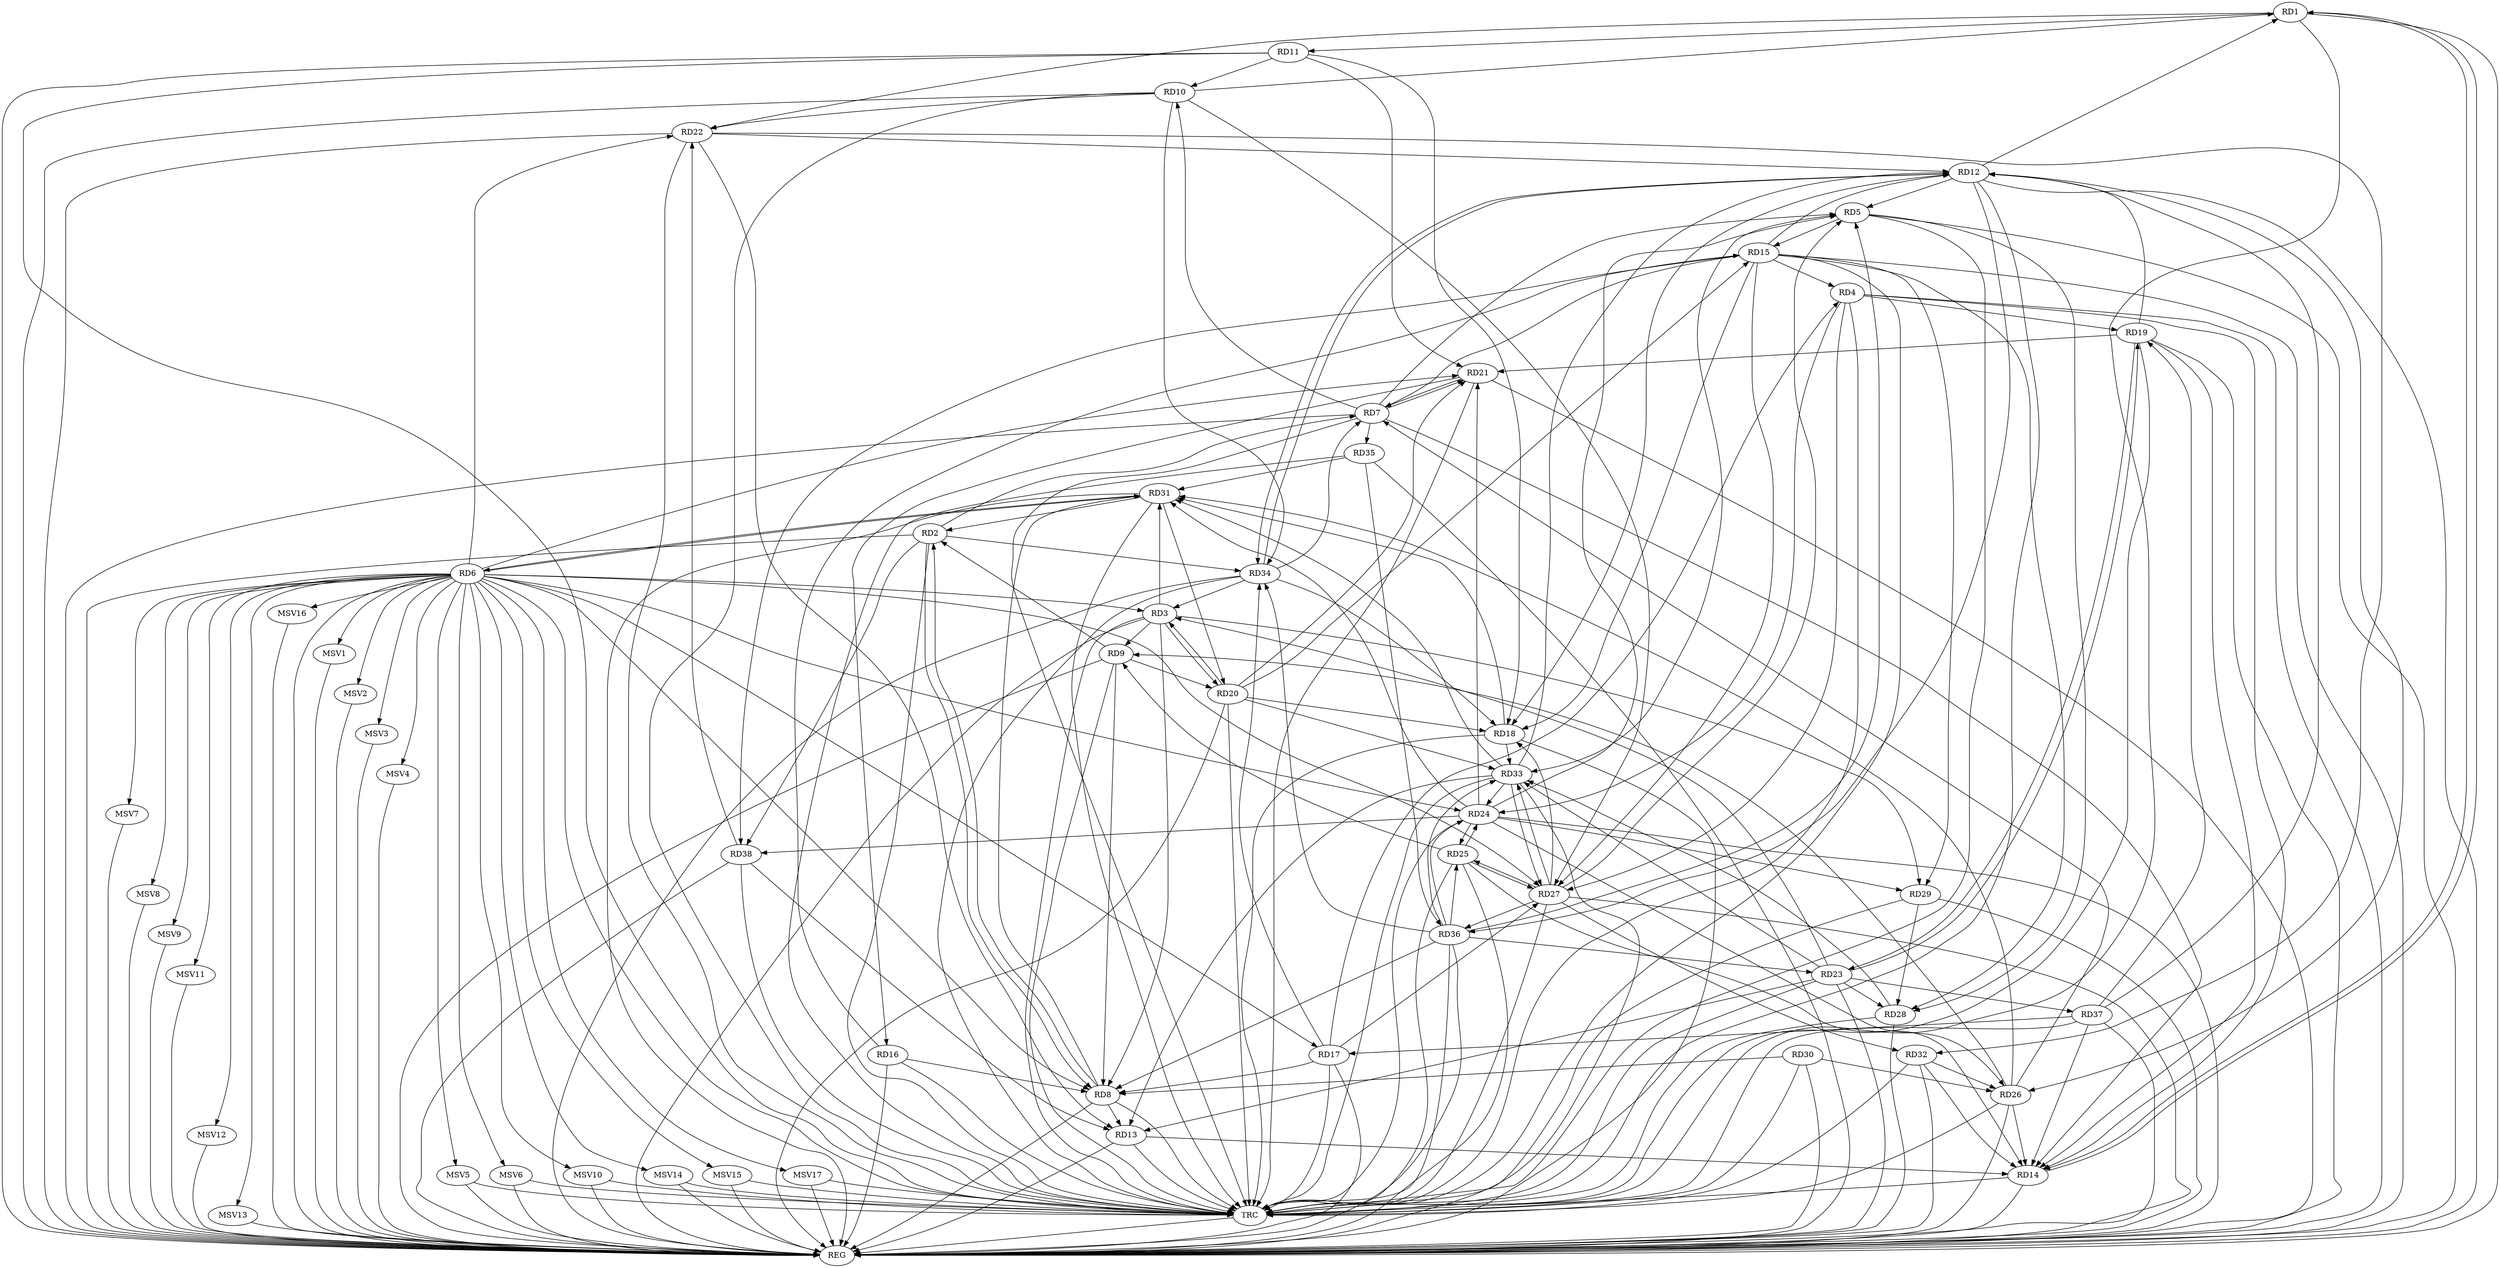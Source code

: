 strict digraph G {
  RD1 [ label="RD1" ];
  RD2 [ label="RD2" ];
  RD3 [ label="RD3" ];
  RD4 [ label="RD4" ];
  RD5 [ label="RD5" ];
  RD6 [ label="RD6" ];
  RD7 [ label="RD7" ];
  RD8 [ label="RD8" ];
  RD9 [ label="RD9" ];
  RD10 [ label="RD10" ];
  RD11 [ label="RD11" ];
  RD12 [ label="RD12" ];
  RD13 [ label="RD13" ];
  RD14 [ label="RD14" ];
  RD15 [ label="RD15" ];
  RD16 [ label="RD16" ];
  RD17 [ label="RD17" ];
  RD18 [ label="RD18" ];
  RD19 [ label="RD19" ];
  RD20 [ label="RD20" ];
  RD21 [ label="RD21" ];
  RD22 [ label="RD22" ];
  RD23 [ label="RD23" ];
  RD24 [ label="RD24" ];
  RD25 [ label="RD25" ];
  RD26 [ label="RD26" ];
  RD27 [ label="RD27" ];
  RD28 [ label="RD28" ];
  RD29 [ label="RD29" ];
  RD30 [ label="RD30" ];
  RD31 [ label="RD31" ];
  RD32 [ label="RD32" ];
  RD33 [ label="RD33" ];
  RD34 [ label="RD34" ];
  RD35 [ label="RD35" ];
  RD36 [ label="RD36" ];
  RD37 [ label="RD37" ];
  RD38 [ label="RD38" ];
  REG [ label="REG" ];
  TRC [ label="TRC" ];
  MSV1 [ label="MSV1" ];
  MSV2 [ label="MSV2" ];
  MSV3 [ label="MSV3" ];
  MSV4 [ label="MSV4" ];
  MSV5 [ label="MSV5" ];
  MSV6 [ label="MSV6" ];
  MSV7 [ label="MSV7" ];
  MSV8 [ label="MSV8" ];
  MSV9 [ label="MSV9" ];
  MSV10 [ label="MSV10" ];
  MSV11 [ label="MSV11" ];
  MSV12 [ label="MSV12" ];
  MSV13 [ label="MSV13" ];
  MSV14 [ label="MSV14" ];
  MSV15 [ label="MSV15" ];
  MSV16 [ label="MSV16" ];
  MSV17 [ label="MSV17" ];
  RD10 -> RD1;
  RD1 -> RD11;
  RD12 -> RD1;
  RD1 -> RD14;
  RD14 -> RD1;
  RD1 -> RD22;
  RD2 -> RD7;
  RD2 -> RD8;
  RD8 -> RD2;
  RD9 -> RD2;
  RD31 -> RD2;
  RD2 -> RD34;
  RD2 -> RD38;
  RD6 -> RD3;
  RD3 -> RD8;
  RD3 -> RD9;
  RD3 -> RD20;
  RD20 -> RD3;
  RD23 -> RD3;
  RD3 -> RD29;
  RD3 -> RD31;
  RD34 -> RD3;
  RD4 -> RD14;
  RD15 -> RD4;
  RD17 -> RD4;
  RD4 -> RD19;
  RD4 -> RD24;
  RD4 -> RD27;
  RD7 -> RD5;
  RD12 -> RD5;
  RD5 -> RD15;
  RD24 -> RD5;
  RD27 -> RD5;
  RD5 -> RD28;
  RD5 -> RD33;
  RD36 -> RD5;
  RD6 -> RD8;
  RD6 -> RD17;
  RD6 -> RD21;
  RD6 -> RD22;
  RD6 -> RD24;
  RD6 -> RD27;
  RD6 -> RD31;
  RD31 -> RD6;
  RD7 -> RD10;
  RD7 -> RD14;
  RD15 -> RD7;
  RD7 -> RD21;
  RD21 -> RD7;
  RD26 -> RD7;
  RD34 -> RD7;
  RD7 -> RD35;
  RD9 -> RD8;
  RD8 -> RD13;
  RD16 -> RD8;
  RD17 -> RD8;
  RD30 -> RD8;
  RD8 -> RD31;
  RD36 -> RD8;
  RD9 -> RD20;
  RD25 -> RD9;
  RD26 -> RD9;
  RD11 -> RD10;
  RD10 -> RD22;
  RD10 -> RD27;
  RD10 -> RD34;
  RD11 -> RD18;
  RD11 -> RD21;
  RD15 -> RD12;
  RD12 -> RD18;
  RD19 -> RD12;
  RD22 -> RD12;
  RD12 -> RD26;
  RD33 -> RD12;
  RD12 -> RD34;
  RD34 -> RD12;
  RD12 -> RD36;
  RD37 -> RD12;
  RD13 -> RD14;
  RD22 -> RD13;
  RD23 -> RD13;
  RD33 -> RD13;
  RD38 -> RD13;
  RD19 -> RD14;
  RD25 -> RD14;
  RD26 -> RD14;
  RD32 -> RD14;
  RD37 -> RD14;
  RD16 -> RD15;
  RD15 -> RD18;
  RD20 -> RD15;
  RD15 -> RD27;
  RD15 -> RD28;
  RD15 -> RD29;
  RD15 -> RD38;
  RD21 -> RD16;
  RD17 -> RD27;
  RD17 -> RD34;
  RD37 -> RD17;
  RD20 -> RD18;
  RD27 -> RD18;
  RD18 -> RD31;
  RD18 -> RD33;
  RD34 -> RD18;
  RD19 -> RD21;
  RD19 -> RD23;
  RD23 -> RD19;
  RD37 -> RD19;
  RD20 -> RD21;
  RD31 -> RD20;
  RD20 -> RD33;
  RD24 -> RD21;
  RD22 -> RD32;
  RD38 -> RD22;
  RD23 -> RD28;
  RD23 -> RD33;
  RD36 -> RD23;
  RD23 -> RD37;
  RD24 -> RD25;
  RD25 -> RD24;
  RD24 -> RD26;
  RD24 -> RD29;
  RD24 -> RD31;
  RD33 -> RD24;
  RD36 -> RD24;
  RD24 -> RD38;
  RD25 -> RD27;
  RD27 -> RD25;
  RD36 -> RD25;
  RD30 -> RD26;
  RD26 -> RD31;
  RD32 -> RD26;
  RD27 -> RD32;
  RD27 -> RD33;
  RD33 -> RD27;
  RD27 -> RD36;
  RD29 -> RD28;
  RD28 -> RD33;
  RD33 -> RD31;
  RD35 -> RD31;
  RD36 -> RD33;
  RD36 -> RD34;
  RD35 -> RD36;
  RD1 -> REG;
  RD2 -> REG;
  RD3 -> REG;
  RD4 -> REG;
  RD5 -> REG;
  RD6 -> REG;
  RD7 -> REG;
  RD8 -> REG;
  RD9 -> REG;
  RD10 -> REG;
  RD11 -> REG;
  RD12 -> REG;
  RD13 -> REG;
  RD14 -> REG;
  RD15 -> REG;
  RD16 -> REG;
  RD17 -> REG;
  RD18 -> REG;
  RD19 -> REG;
  RD20 -> REG;
  RD21 -> REG;
  RD22 -> REG;
  RD23 -> REG;
  RD24 -> REG;
  RD25 -> REG;
  RD26 -> REG;
  RD27 -> REG;
  RD28 -> REG;
  RD29 -> REG;
  RD30 -> REG;
  RD31 -> REG;
  RD32 -> REG;
  RD33 -> REG;
  RD34 -> REG;
  RD35 -> REG;
  RD36 -> REG;
  RD37 -> REG;
  RD38 -> REG;
  RD1 -> TRC;
  RD2 -> TRC;
  RD3 -> TRC;
  RD4 -> TRC;
  RD5 -> TRC;
  RD6 -> TRC;
  RD7 -> TRC;
  RD8 -> TRC;
  RD9 -> TRC;
  RD10 -> TRC;
  RD11 -> TRC;
  RD12 -> TRC;
  RD13 -> TRC;
  RD14 -> TRC;
  RD15 -> TRC;
  RD16 -> TRC;
  RD17 -> TRC;
  RD18 -> TRC;
  RD19 -> TRC;
  RD20 -> TRC;
  RD21 -> TRC;
  RD22 -> TRC;
  RD23 -> TRC;
  RD24 -> TRC;
  RD25 -> TRC;
  RD26 -> TRC;
  RD27 -> TRC;
  RD28 -> TRC;
  RD29 -> TRC;
  RD30 -> TRC;
  RD31 -> TRC;
  RD32 -> TRC;
  RD33 -> TRC;
  RD34 -> TRC;
  RD35 -> TRC;
  RD36 -> TRC;
  RD37 -> TRC;
  RD38 -> TRC;
  TRC -> REG;
  RD6 -> MSV1;
  RD6 -> MSV2;
  MSV1 -> REG;
  MSV2 -> REG;
  RD6 -> MSV3;
  RD6 -> MSV4;
  RD6 -> MSV5;
  RD6 -> MSV6;
  MSV3 -> REG;
  MSV4 -> REG;
  MSV5 -> REG;
  MSV5 -> TRC;
  MSV6 -> REG;
  MSV6 -> TRC;
  RD6 -> MSV7;
  MSV7 -> REG;
  RD6 -> MSV8;
  MSV8 -> REG;
  RD6 -> MSV9;
  MSV9 -> REG;
  RD6 -> MSV10;
  MSV10 -> REG;
  MSV10 -> TRC;
  RD6 -> MSV11;
  RD6 -> MSV12;
  MSV11 -> REG;
  MSV12 -> REG;
  RD6 -> MSV13;
  RD6 -> MSV14;
  MSV13 -> REG;
  MSV14 -> REG;
  MSV14 -> TRC;
  RD6 -> MSV15;
  MSV15 -> REG;
  MSV15 -> TRC;
  RD6 -> MSV16;
  RD6 -> MSV17;
  MSV16 -> REG;
  MSV17 -> REG;
  MSV17 -> TRC;
}
